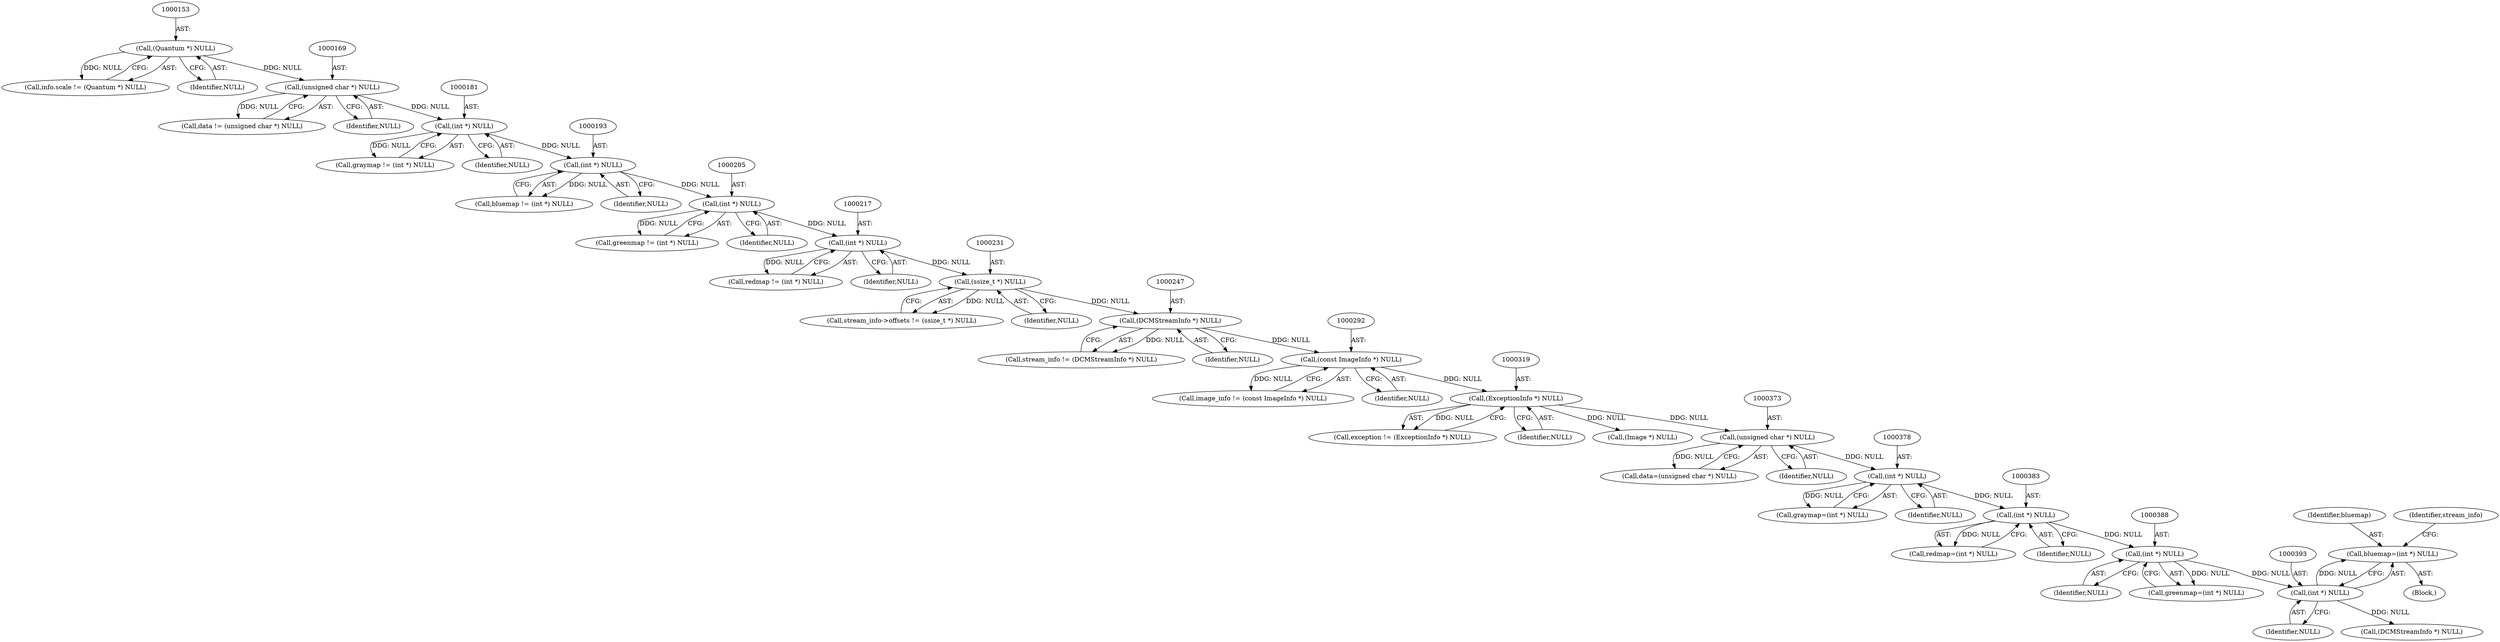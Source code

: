 digraph "0_ImageMagick_6b6bff054d569a77973f2140c0e86366e6168a6c_0@pointer" {
"1000390" [label="(Call,bluemap=(int *) NULL)"];
"1000392" [label="(Call,(int *) NULL)"];
"1000387" [label="(Call,(int *) NULL)"];
"1000382" [label="(Call,(int *) NULL)"];
"1000377" [label="(Call,(int *) NULL)"];
"1000372" [label="(Call,(unsigned char *) NULL)"];
"1000318" [label="(Call,(ExceptionInfo *) NULL)"];
"1000291" [label="(Call,(const ImageInfo *) NULL)"];
"1000246" [label="(Call,(DCMStreamInfo *) NULL)"];
"1000230" [label="(Call,(ssize_t *) NULL)"];
"1000216" [label="(Call,(int *) NULL)"];
"1000204" [label="(Call,(int *) NULL)"];
"1000192" [label="(Call,(int *) NULL)"];
"1000180" [label="(Call,(int *) NULL)"];
"1000168" [label="(Call,(unsigned char *) NULL)"];
"1000152" [label="(Call,(Quantum *) NULL)"];
"1000168" [label="(Call,(unsigned char *) NULL)"];
"1000154" [label="(Identifier,NULL)"];
"1000379" [label="(Identifier,NULL)"];
"1000148" [label="(Call,info.scale != (Quantum *) NULL)"];
"1000372" [label="(Call,(unsigned char *) NULL)"];
"1000246" [label="(Call,(DCMStreamInfo *) NULL)"];
"1000190" [label="(Call,bluemap != (int *) NULL)"];
"1000316" [label="(Call,exception != (ExceptionInfo *) NULL)"];
"1000380" [label="(Call,redmap=(int *) NULL)"];
"1000182" [label="(Identifier,NULL)"];
"1000387" [label="(Call,(int *) NULL)"];
"1000318" [label="(Call,(ExceptionInfo *) NULL)"];
"1000390" [label="(Call,bluemap=(int *) NULL)"];
"1000216" [label="(Call,(int *) NULL)"];
"1000320" [label="(Identifier,NULL)"];
"1000394" [label="(Identifier,NULL)"];
"1000293" [label="(Identifier,NULL)"];
"1000226" [label="(Call,stream_info->offsets != (ssize_t *) NULL)"];
"1000218" [label="(Identifier,NULL)"];
"1000170" [label="(Identifier,NULL)"];
"1000206" [label="(Identifier,NULL)"];
"1000166" [label="(Call,data != (unsigned char *) NULL)"];
"1000152" [label="(Call,(Quantum *) NULL)"];
"1000389" [label="(Identifier,NULL)"];
"1000192" [label="(Call,(int *) NULL)"];
"1000202" [label="(Call,greenmap != (int *) NULL)"];
"1000145" [label="(Block,)"];
"1000406" [label="(Call,(DCMStreamInfo *) NULL)"];
"1000377" [label="(Call,(int *) NULL)"];
"1000178" [label="(Call,graymap != (int *) NULL)"];
"1000180" [label="(Call,(int *) NULL)"];
"1000244" [label="(Call,stream_info != (DCMStreamInfo *) NULL)"];
"1000374" [label="(Identifier,NULL)"];
"1000204" [label="(Call,(int *) NULL)"];
"1000289" [label="(Call,image_info != (const ImageInfo *) NULL)"];
"1000248" [label="(Identifier,NULL)"];
"1000382" [label="(Call,(int *) NULL)"];
"1000396" [label="(Identifier,stream_info)"];
"1000232" [label="(Identifier,NULL)"];
"1000392" [label="(Call,(int *) NULL)"];
"1000291" [label="(Call,(const ImageInfo *) NULL)"];
"1000384" [label="(Identifier,NULL)"];
"1000370" [label="(Call,data=(unsigned char *) NULL)"];
"1000385" [label="(Call,greenmap=(int *) NULL)"];
"1000230" [label="(Call,(ssize_t *) NULL)"];
"1000194" [label="(Identifier,NULL)"];
"1000375" [label="(Call,graymap=(int *) NULL)"];
"1000349" [label="(Call,(Image *) NULL)"];
"1000391" [label="(Identifier,bluemap)"];
"1000214" [label="(Call,redmap != (int *) NULL)"];
"1000390" -> "1000145"  [label="AST: "];
"1000390" -> "1000392"  [label="CFG: "];
"1000391" -> "1000390"  [label="AST: "];
"1000392" -> "1000390"  [label="AST: "];
"1000396" -> "1000390"  [label="CFG: "];
"1000392" -> "1000390"  [label="DDG: NULL"];
"1000392" -> "1000394"  [label="CFG: "];
"1000393" -> "1000392"  [label="AST: "];
"1000394" -> "1000392"  [label="AST: "];
"1000387" -> "1000392"  [label="DDG: NULL"];
"1000392" -> "1000406"  [label="DDG: NULL"];
"1000387" -> "1000385"  [label="AST: "];
"1000387" -> "1000389"  [label="CFG: "];
"1000388" -> "1000387"  [label="AST: "];
"1000389" -> "1000387"  [label="AST: "];
"1000385" -> "1000387"  [label="CFG: "];
"1000387" -> "1000385"  [label="DDG: NULL"];
"1000382" -> "1000387"  [label="DDG: NULL"];
"1000382" -> "1000380"  [label="AST: "];
"1000382" -> "1000384"  [label="CFG: "];
"1000383" -> "1000382"  [label="AST: "];
"1000384" -> "1000382"  [label="AST: "];
"1000380" -> "1000382"  [label="CFG: "];
"1000382" -> "1000380"  [label="DDG: NULL"];
"1000377" -> "1000382"  [label="DDG: NULL"];
"1000377" -> "1000375"  [label="AST: "];
"1000377" -> "1000379"  [label="CFG: "];
"1000378" -> "1000377"  [label="AST: "];
"1000379" -> "1000377"  [label="AST: "];
"1000375" -> "1000377"  [label="CFG: "];
"1000377" -> "1000375"  [label="DDG: NULL"];
"1000372" -> "1000377"  [label="DDG: NULL"];
"1000372" -> "1000370"  [label="AST: "];
"1000372" -> "1000374"  [label="CFG: "];
"1000373" -> "1000372"  [label="AST: "];
"1000374" -> "1000372"  [label="AST: "];
"1000370" -> "1000372"  [label="CFG: "];
"1000372" -> "1000370"  [label="DDG: NULL"];
"1000318" -> "1000372"  [label="DDG: NULL"];
"1000318" -> "1000316"  [label="AST: "];
"1000318" -> "1000320"  [label="CFG: "];
"1000319" -> "1000318"  [label="AST: "];
"1000320" -> "1000318"  [label="AST: "];
"1000316" -> "1000318"  [label="CFG: "];
"1000318" -> "1000316"  [label="DDG: NULL"];
"1000291" -> "1000318"  [label="DDG: NULL"];
"1000318" -> "1000349"  [label="DDG: NULL"];
"1000291" -> "1000289"  [label="AST: "];
"1000291" -> "1000293"  [label="CFG: "];
"1000292" -> "1000291"  [label="AST: "];
"1000293" -> "1000291"  [label="AST: "];
"1000289" -> "1000291"  [label="CFG: "];
"1000291" -> "1000289"  [label="DDG: NULL"];
"1000246" -> "1000291"  [label="DDG: NULL"];
"1000246" -> "1000244"  [label="AST: "];
"1000246" -> "1000248"  [label="CFG: "];
"1000247" -> "1000246"  [label="AST: "];
"1000248" -> "1000246"  [label="AST: "];
"1000244" -> "1000246"  [label="CFG: "];
"1000246" -> "1000244"  [label="DDG: NULL"];
"1000230" -> "1000246"  [label="DDG: NULL"];
"1000230" -> "1000226"  [label="AST: "];
"1000230" -> "1000232"  [label="CFG: "];
"1000231" -> "1000230"  [label="AST: "];
"1000232" -> "1000230"  [label="AST: "];
"1000226" -> "1000230"  [label="CFG: "];
"1000230" -> "1000226"  [label="DDG: NULL"];
"1000216" -> "1000230"  [label="DDG: NULL"];
"1000216" -> "1000214"  [label="AST: "];
"1000216" -> "1000218"  [label="CFG: "];
"1000217" -> "1000216"  [label="AST: "];
"1000218" -> "1000216"  [label="AST: "];
"1000214" -> "1000216"  [label="CFG: "];
"1000216" -> "1000214"  [label="DDG: NULL"];
"1000204" -> "1000216"  [label="DDG: NULL"];
"1000204" -> "1000202"  [label="AST: "];
"1000204" -> "1000206"  [label="CFG: "];
"1000205" -> "1000204"  [label="AST: "];
"1000206" -> "1000204"  [label="AST: "];
"1000202" -> "1000204"  [label="CFG: "];
"1000204" -> "1000202"  [label="DDG: NULL"];
"1000192" -> "1000204"  [label="DDG: NULL"];
"1000192" -> "1000190"  [label="AST: "];
"1000192" -> "1000194"  [label="CFG: "];
"1000193" -> "1000192"  [label="AST: "];
"1000194" -> "1000192"  [label="AST: "];
"1000190" -> "1000192"  [label="CFG: "];
"1000192" -> "1000190"  [label="DDG: NULL"];
"1000180" -> "1000192"  [label="DDG: NULL"];
"1000180" -> "1000178"  [label="AST: "];
"1000180" -> "1000182"  [label="CFG: "];
"1000181" -> "1000180"  [label="AST: "];
"1000182" -> "1000180"  [label="AST: "];
"1000178" -> "1000180"  [label="CFG: "];
"1000180" -> "1000178"  [label="DDG: NULL"];
"1000168" -> "1000180"  [label="DDG: NULL"];
"1000168" -> "1000166"  [label="AST: "];
"1000168" -> "1000170"  [label="CFG: "];
"1000169" -> "1000168"  [label="AST: "];
"1000170" -> "1000168"  [label="AST: "];
"1000166" -> "1000168"  [label="CFG: "];
"1000168" -> "1000166"  [label="DDG: NULL"];
"1000152" -> "1000168"  [label="DDG: NULL"];
"1000152" -> "1000148"  [label="AST: "];
"1000152" -> "1000154"  [label="CFG: "];
"1000153" -> "1000152"  [label="AST: "];
"1000154" -> "1000152"  [label="AST: "];
"1000148" -> "1000152"  [label="CFG: "];
"1000152" -> "1000148"  [label="DDG: NULL"];
}

